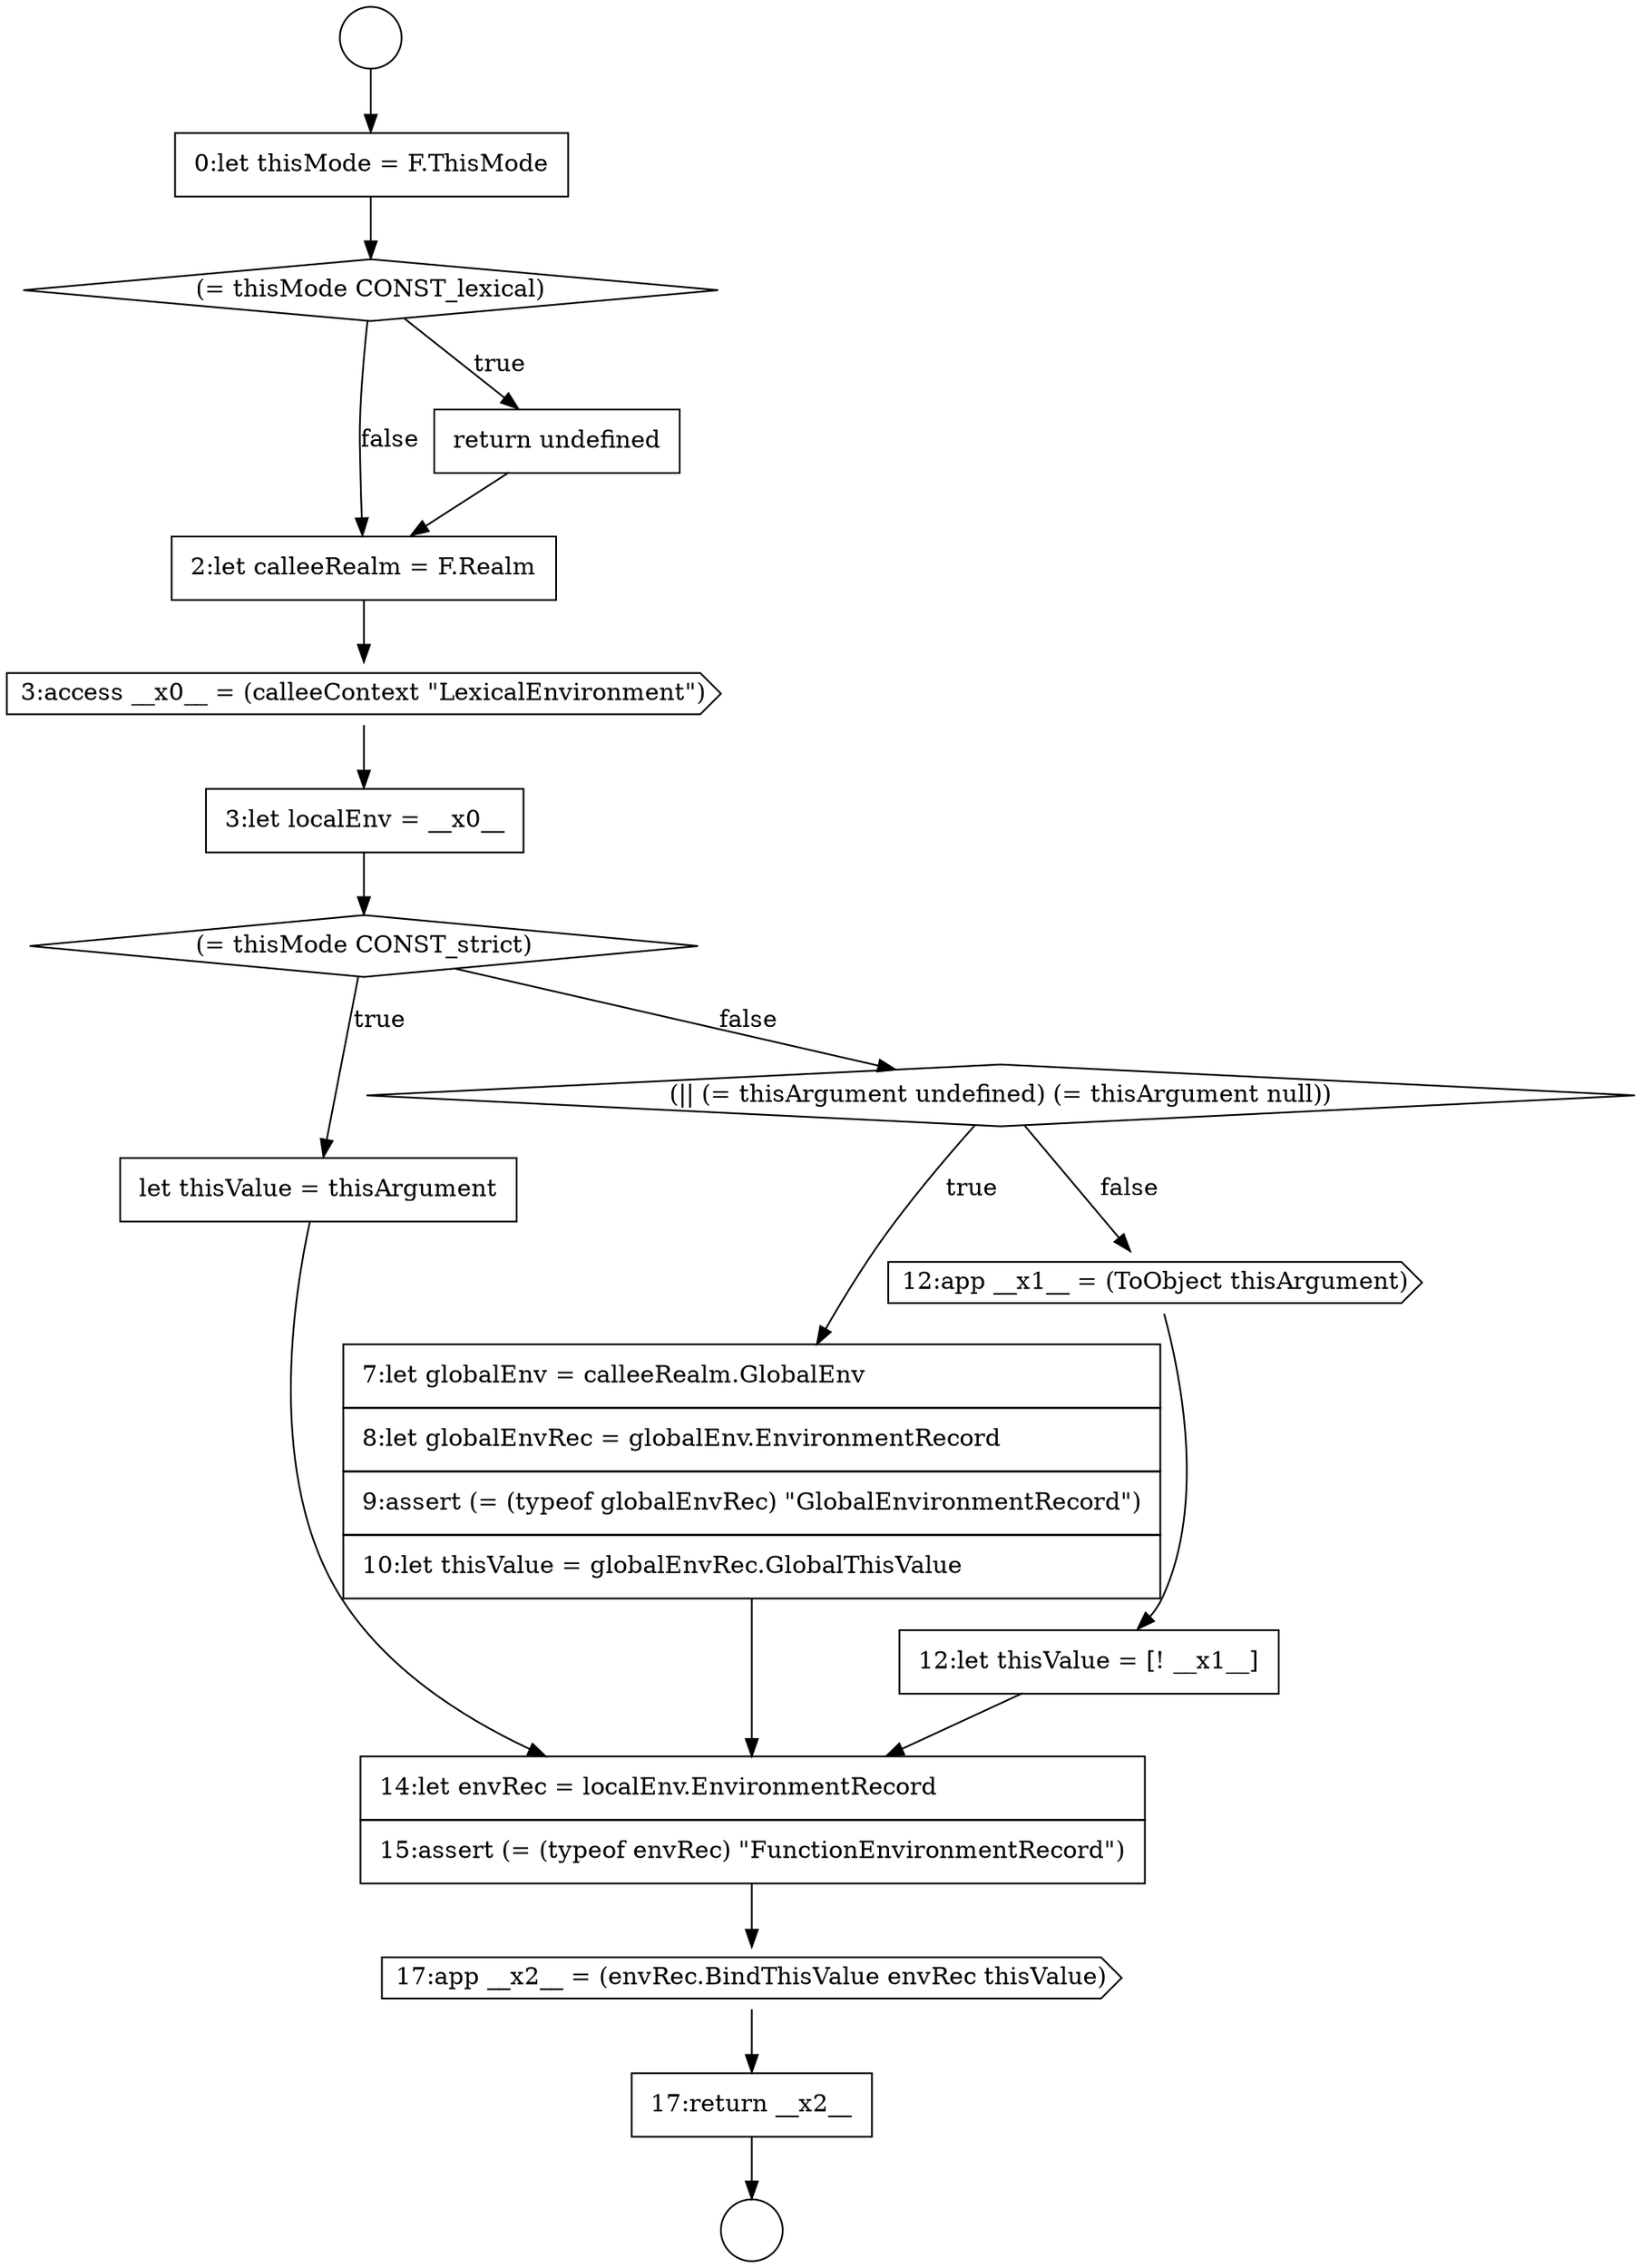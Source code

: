 digraph {
  node1954 [shape=diamond, label=<<font color="black">(= thisMode CONST_strict)</font>> color="black" fillcolor="white" style=filled]
  node1951 [shape=none, margin=0, label=<<font color="black">
    <table border="0" cellborder="1" cellspacing="0" cellpadding="10">
      <tr><td align="left">2:let calleeRealm = F.Realm</td></tr>
    </table>
  </font>> color="black" fillcolor="white" style=filled]
  node1953 [shape=none, margin=0, label=<<font color="black">
    <table border="0" cellborder="1" cellspacing="0" cellpadding="10">
      <tr><td align="left">3:let localEnv = __x0__</td></tr>
    </table>
  </font>> color="black" fillcolor="white" style=filled]
  node1947 [shape=circle label=" " color="black" fillcolor="white" style=filled]
  node1959 [shape=none, margin=0, label=<<font color="black">
    <table border="0" cellborder="1" cellspacing="0" cellpadding="10">
      <tr><td align="left">12:let thisValue = [! __x1__]</td></tr>
    </table>
  </font>> color="black" fillcolor="white" style=filled]
  node1952 [shape=cds, label=<<font color="black">3:access __x0__ = (calleeContext &quot;LexicalEnvironment&quot;)</font>> color="black" fillcolor="white" style=filled]
  node1961 [shape=cds, label=<<font color="black">17:app __x2__ = (envRec.BindThisValue envRec thisValue)</font>> color="black" fillcolor="white" style=filled]
  node1955 [shape=none, margin=0, label=<<font color="black">
    <table border="0" cellborder="1" cellspacing="0" cellpadding="10">
      <tr><td align="left">let thisValue = thisArgument</td></tr>
    </table>
  </font>> color="black" fillcolor="white" style=filled]
  node1949 [shape=diamond, label=<<font color="black">(= thisMode CONST_lexical)</font>> color="black" fillcolor="white" style=filled]
  node1957 [shape=none, margin=0, label=<<font color="black">
    <table border="0" cellborder="1" cellspacing="0" cellpadding="10">
      <tr><td align="left">7:let globalEnv = calleeRealm.GlobalEnv</td></tr>
      <tr><td align="left">8:let globalEnvRec = globalEnv.EnvironmentRecord</td></tr>
      <tr><td align="left">9:assert (= (typeof globalEnvRec) &quot;GlobalEnvironmentRecord&quot;)</td></tr>
      <tr><td align="left">10:let thisValue = globalEnvRec.GlobalThisValue</td></tr>
    </table>
  </font>> color="black" fillcolor="white" style=filled]
  node1962 [shape=none, margin=0, label=<<font color="black">
    <table border="0" cellborder="1" cellspacing="0" cellpadding="10">
      <tr><td align="left">17:return __x2__</td></tr>
    </table>
  </font>> color="black" fillcolor="white" style=filled]
  node1956 [shape=diamond, label=<<font color="black">(|| (= thisArgument undefined) (= thisArgument null))</font>> color="black" fillcolor="white" style=filled]
  node1950 [shape=none, margin=0, label=<<font color="black">
    <table border="0" cellborder="1" cellspacing="0" cellpadding="10">
      <tr><td align="left">return undefined</td></tr>
    </table>
  </font>> color="black" fillcolor="white" style=filled]
  node1946 [shape=circle label=" " color="black" fillcolor="white" style=filled]
  node1960 [shape=none, margin=0, label=<<font color="black">
    <table border="0" cellborder="1" cellspacing="0" cellpadding="10">
      <tr><td align="left">14:let envRec = localEnv.EnvironmentRecord</td></tr>
      <tr><td align="left">15:assert (= (typeof envRec) &quot;FunctionEnvironmentRecord&quot;)</td></tr>
    </table>
  </font>> color="black" fillcolor="white" style=filled]
  node1948 [shape=none, margin=0, label=<<font color="black">
    <table border="0" cellborder="1" cellspacing="0" cellpadding="10">
      <tr><td align="left">0:let thisMode = F.ThisMode</td></tr>
    </table>
  </font>> color="black" fillcolor="white" style=filled]
  node1958 [shape=cds, label=<<font color="black">12:app __x1__ = (ToObject thisArgument)</font>> color="black" fillcolor="white" style=filled]
  node1950 -> node1951 [ color="black"]
  node1958 -> node1959 [ color="black"]
  node1954 -> node1955 [label=<<font color="black">true</font>> color="black"]
  node1954 -> node1956 [label=<<font color="black">false</font>> color="black"]
  node1960 -> node1961 [ color="black"]
  node1946 -> node1948 [ color="black"]
  node1951 -> node1952 [ color="black"]
  node1949 -> node1950 [label=<<font color="black">true</font>> color="black"]
  node1949 -> node1951 [label=<<font color="black">false</font>> color="black"]
  node1961 -> node1962 [ color="black"]
  node1956 -> node1957 [label=<<font color="black">true</font>> color="black"]
  node1956 -> node1958 [label=<<font color="black">false</font>> color="black"]
  node1952 -> node1953 [ color="black"]
  node1953 -> node1954 [ color="black"]
  node1959 -> node1960 [ color="black"]
  node1955 -> node1960 [ color="black"]
  node1948 -> node1949 [ color="black"]
  node1957 -> node1960 [ color="black"]
  node1962 -> node1947 [ color="black"]
}
